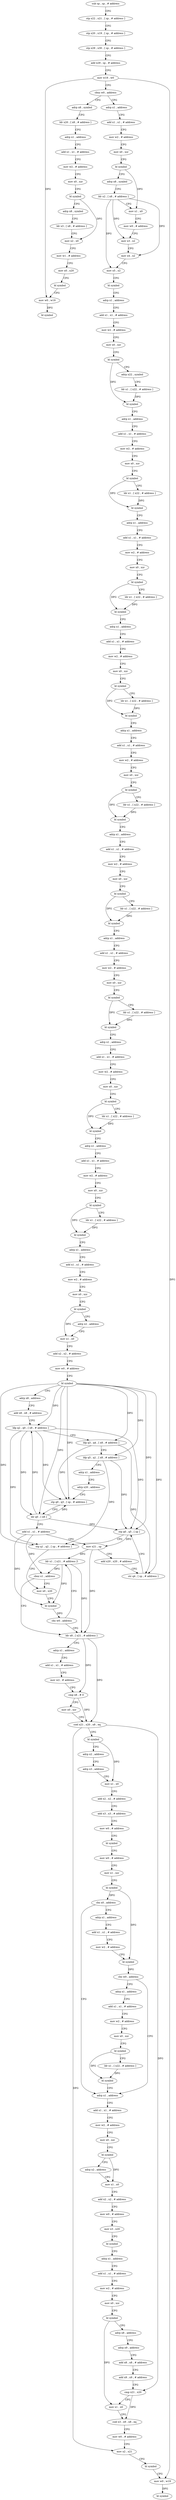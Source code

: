 digraph "func" {
"4201900" [label = "sub sp , sp , # address" ]
"4201904" [label = "stp x22 , x21 , [ sp , # address ]" ]
"4201908" [label = "stp x20 , x19 , [ sp , # address ]" ]
"4201912" [label = "stp x29 , x30 , [ sp , # address ]" ]
"4201916" [label = "add x29 , sp , # address" ]
"4201920" [label = "mov w19 , w0" ]
"4201924" [label = "cbnz w0 , address" ]
"4202592" [label = "adrp x8 , symbol" ]
"4201928" [label = "adrp x1 , address" ]
"4202596" [label = "ldr x20 , [ x8 , # address ]" ]
"4202600" [label = "adrp x1 , address" ]
"4202604" [label = "add x1 , x1 , # address" ]
"4202608" [label = "mov w2 , # address" ]
"4202612" [label = "mov x0 , xzr" ]
"4202616" [label = "bl symbol" ]
"4202620" [label = "adrp x8 , symbol" ]
"4202624" [label = "ldr x3 , [ x8 , # address ]" ]
"4202628" [label = "mov x2 , x0" ]
"4202632" [label = "mov w1 , # address" ]
"4202636" [label = "mov x0 , x20" ]
"4202640" [label = "bl symbol" ]
"4202644" [label = "mov w0 , w19" ]
"4202648" [label = "bl symbol" ]
"4201932" [label = "add x1 , x1 , # address" ]
"4201936" [label = "mov w2 , # address" ]
"4201940" [label = "mov x0 , xzr" ]
"4201944" [label = "bl symbol" ]
"4201948" [label = "adrp x8 , symbol" ]
"4201952" [label = "ldr x2 , [ x8 , # address ]" ]
"4201956" [label = "mov x1 , x0" ]
"4201960" [label = "mov w0 , # address" ]
"4201964" [label = "mov x3 , x2" ]
"4201968" [label = "mov x4 , x2" ]
"4201972" [label = "mov x5 , x2" ]
"4201976" [label = "bl symbol" ]
"4201980" [label = "adrp x1 , address" ]
"4201984" [label = "add x1 , x1 , # address" ]
"4201988" [label = "mov w2 , # address" ]
"4201992" [label = "mov x0 , xzr" ]
"4201996" [label = "bl symbol" ]
"4202000" [label = "adrp x22 , symbol" ]
"4202004" [label = "ldr x1 , [ x22 , # address ]" ]
"4202008" [label = "bl symbol" ]
"4202012" [label = "adrp x1 , address" ]
"4202016" [label = "add x1 , x1 , # address" ]
"4202020" [label = "mov w2 , # address" ]
"4202024" [label = "mov x0 , xzr" ]
"4202028" [label = "bl symbol" ]
"4202032" [label = "ldr x1 , [ x22 , # address ]" ]
"4202036" [label = "bl symbol" ]
"4202040" [label = "adrp x1 , address" ]
"4202044" [label = "add x1 , x1 , # address" ]
"4202048" [label = "mov w2 , # address" ]
"4202052" [label = "mov x0 , xzr" ]
"4202056" [label = "bl symbol" ]
"4202060" [label = "ldr x1 , [ x22 , # address ]" ]
"4202064" [label = "bl symbol" ]
"4202068" [label = "adrp x1 , address" ]
"4202072" [label = "add x1 , x1 , # address" ]
"4202076" [label = "mov w2 , # address" ]
"4202080" [label = "mov x0 , xzr" ]
"4202084" [label = "bl symbol" ]
"4202088" [label = "ldr x1 , [ x22 , # address ]" ]
"4202092" [label = "bl symbol" ]
"4202096" [label = "adrp x1 , address" ]
"4202100" [label = "add x1 , x1 , # address" ]
"4202104" [label = "mov w2 , # address" ]
"4202108" [label = "mov x0 , xzr" ]
"4202112" [label = "bl symbol" ]
"4202116" [label = "ldr x1 , [ x22 , # address ]" ]
"4202120" [label = "bl symbol" ]
"4202124" [label = "adrp x1 , address" ]
"4202128" [label = "add x1 , x1 , # address" ]
"4202132" [label = "mov w2 , # address" ]
"4202136" [label = "mov x0 , xzr" ]
"4202140" [label = "bl symbol" ]
"4202144" [label = "ldr x1 , [ x22 , # address ]" ]
"4202148" [label = "bl symbol" ]
"4202152" [label = "adrp x1 , address" ]
"4202156" [label = "add x1 , x1 , # address" ]
"4202160" [label = "mov w2 , # address" ]
"4202164" [label = "mov x0 , xzr" ]
"4202168" [label = "bl symbol" ]
"4202172" [label = "ldr x1 , [ x22 , # address ]" ]
"4202176" [label = "bl symbol" ]
"4202180" [label = "adrp x1 , address" ]
"4202184" [label = "add x1 , x1 , # address" ]
"4202188" [label = "mov w2 , # address" ]
"4202192" [label = "mov x0 , xzr" ]
"4202196" [label = "bl symbol" ]
"4202200" [label = "ldr x1 , [ x22 , # address ]" ]
"4202204" [label = "bl symbol" ]
"4202208" [label = "adrp x1 , address" ]
"4202212" [label = "add x1 , x1 , # address" ]
"4202216" [label = "mov w2 , # address" ]
"4202220" [label = "mov x0 , xzr" ]
"4202224" [label = "bl symbol" ]
"4202228" [label = "ldr x1 , [ x22 , # address ]" ]
"4202232" [label = "bl symbol" ]
"4202236" [label = "adrp x1 , address" ]
"4202240" [label = "add x1 , x1 , # address" ]
"4202244" [label = "mov w2 , # address" ]
"4202248" [label = "mov x0 , xzr" ]
"4202252" [label = "bl symbol" ]
"4202256" [label = "adrp x2 , address" ]
"4202260" [label = "mov x1 , x0" ]
"4202264" [label = "add x2 , x2 , # address" ]
"4202268" [label = "mov w0 , # address" ]
"4202272" [label = "bl symbol" ]
"4202276" [label = "adrp x8 , address" ]
"4202280" [label = "add x8 , x8 , # address" ]
"4202284" [label = "ldp q2 , q0 , [ x8 , # address ]" ]
"4202288" [label = "ldp q3 , q4 , [ x8 , # address ]" ]
"4202292" [label = "ldp q5 , q1 , [ x8 , # address ]" ]
"4202296" [label = "adrp x1 , address" ]
"4202300" [label = "adrp x20 , address" ]
"4202304" [label = "stp q0 , q3 , [ sp , # address ]" ]
"4202308" [label = "ldr q0 , [ x8 ]" ]
"4202312" [label = "add x1 , x1 , # address" ]
"4202316" [label = "mov x21 , sp" ]
"4202320" [label = "add x20 , x20 , # address" ]
"4202324" [label = "str q4 , [ sp , # address ]" ]
"4202328" [label = "stp q0 , q5 , [ sp ]" ]
"4202332" [label = "stp q1 , q2 , [ sp , # address ]" ]
"4202336" [label = "mov x0 , x20" ]
"4202356" [label = "ldr x8 , [ x21 , # address ]" ]
"4202360" [label = "adrp x1 , address" ]
"4202364" [label = "add x1 , x1 , # address" ]
"4202368" [label = "mov w2 , # address" ]
"4202372" [label = "cmp x8 , # 0" ]
"4202376" [label = "mov x0 , xzr" ]
"4202380" [label = "csel x21 , x20 , x8 , eq" ]
"4202384" [label = "bl symbol" ]
"4202388" [label = "adrp x2 , address" ]
"4202392" [label = "adrp x3 , address" ]
"4202396" [label = "mov x1 , x0" ]
"4202400" [label = "add x2 , x2 , # address" ]
"4202404" [label = "add x3 , x3 , # address" ]
"4202408" [label = "mov w0 , # address" ]
"4202412" [label = "bl symbol" ]
"4202416" [label = "mov w0 , # address" ]
"4202420" [label = "mov x1 , xzr" ]
"4202424" [label = "bl symbol" ]
"4202428" [label = "cbz x0 , address" ]
"4202480" [label = "adrp x1 , address" ]
"4202432" [label = "adrp x1 , address" ]
"4202348" [label = "ldr x1 , [ x21 , # address ]!" ]
"4202352" [label = "cbnz x1 , address" ]
"4202484" [label = "add x1 , x1 , # address" ]
"4202488" [label = "mov w2 , # address" ]
"4202492" [label = "mov x0 , xzr" ]
"4202496" [label = "bl symbol" ]
"4202500" [label = "adrp x2 , address" ]
"4202504" [label = "mov x1 , x0" ]
"4202508" [label = "add x2 , x2 , # address" ]
"4202512" [label = "mov w0 , # address" ]
"4202516" [label = "mov x3 , x20" ]
"4202520" [label = "bl symbol" ]
"4202524" [label = "adrp x1 , address" ]
"4202528" [label = "add x1 , x1 , # address" ]
"4202532" [label = "mov w2 , # address" ]
"4202536" [label = "mov x0 , xzr" ]
"4202540" [label = "bl symbol" ]
"4202544" [label = "adrp x8 , address" ]
"4202548" [label = "adrp x9 , address" ]
"4202552" [label = "add x8 , x8 , # address" ]
"4202556" [label = "add x9 , x9 , # address" ]
"4202560" [label = "cmp x21 , x20" ]
"4202564" [label = "mov x1 , x0" ]
"4202568" [label = "csel x3 , x9 , x8 , eq" ]
"4202572" [label = "mov w0 , # address" ]
"4202576" [label = "mov x2 , x21" ]
"4202580" [label = "bl symbol" ]
"4202584" [label = "mov w0 , w19" ]
"4202588" [label = "bl symbol" ]
"4202436" [label = "add x1 , x1 , # address" ]
"4202440" [label = "mov w2 , # address" ]
"4202444" [label = "bl symbol" ]
"4202448" [label = "cbz w0 , address" ]
"4202452" [label = "adrp x1 , address" ]
"4202340" [label = "bl symbol" ]
"4202344" [label = "cbz w0 , address" ]
"4202456" [label = "add x1 , x1 , # address" ]
"4202460" [label = "mov w2 , # address" ]
"4202464" [label = "mov x0 , xzr" ]
"4202468" [label = "bl symbol" ]
"4202472" [label = "ldr x1 , [ x22 , # address ]" ]
"4202476" [label = "bl symbol" ]
"4201900" -> "4201904" [ label = "CFG" ]
"4201904" -> "4201908" [ label = "CFG" ]
"4201908" -> "4201912" [ label = "CFG" ]
"4201912" -> "4201916" [ label = "CFG" ]
"4201916" -> "4201920" [ label = "CFG" ]
"4201920" -> "4201924" [ label = "CFG" ]
"4201920" -> "4202644" [ label = "DFG" ]
"4201920" -> "4202584" [ label = "DFG" ]
"4201924" -> "4202592" [ label = "CFG" ]
"4201924" -> "4201928" [ label = "CFG" ]
"4202592" -> "4202596" [ label = "CFG" ]
"4201928" -> "4201932" [ label = "CFG" ]
"4202596" -> "4202600" [ label = "CFG" ]
"4202600" -> "4202604" [ label = "CFG" ]
"4202604" -> "4202608" [ label = "CFG" ]
"4202608" -> "4202612" [ label = "CFG" ]
"4202612" -> "4202616" [ label = "CFG" ]
"4202616" -> "4202620" [ label = "CFG" ]
"4202616" -> "4202628" [ label = "DFG" ]
"4202620" -> "4202624" [ label = "CFG" ]
"4202624" -> "4202628" [ label = "CFG" ]
"4202628" -> "4202632" [ label = "CFG" ]
"4202632" -> "4202636" [ label = "CFG" ]
"4202636" -> "4202640" [ label = "CFG" ]
"4202640" -> "4202644" [ label = "CFG" ]
"4202644" -> "4202648" [ label = "DFG" ]
"4201932" -> "4201936" [ label = "CFG" ]
"4201936" -> "4201940" [ label = "CFG" ]
"4201940" -> "4201944" [ label = "CFG" ]
"4201944" -> "4201948" [ label = "CFG" ]
"4201944" -> "4201956" [ label = "DFG" ]
"4201948" -> "4201952" [ label = "CFG" ]
"4201952" -> "4201956" [ label = "CFG" ]
"4201952" -> "4201964" [ label = "DFG" ]
"4201952" -> "4201968" [ label = "DFG" ]
"4201952" -> "4201972" [ label = "DFG" ]
"4201956" -> "4201960" [ label = "CFG" ]
"4201960" -> "4201964" [ label = "CFG" ]
"4201964" -> "4201968" [ label = "CFG" ]
"4201968" -> "4201972" [ label = "CFG" ]
"4201972" -> "4201976" [ label = "CFG" ]
"4201976" -> "4201980" [ label = "CFG" ]
"4201980" -> "4201984" [ label = "CFG" ]
"4201984" -> "4201988" [ label = "CFG" ]
"4201988" -> "4201992" [ label = "CFG" ]
"4201992" -> "4201996" [ label = "CFG" ]
"4201996" -> "4202000" [ label = "CFG" ]
"4201996" -> "4202008" [ label = "DFG" ]
"4202000" -> "4202004" [ label = "CFG" ]
"4202004" -> "4202008" [ label = "DFG" ]
"4202008" -> "4202012" [ label = "CFG" ]
"4202012" -> "4202016" [ label = "CFG" ]
"4202016" -> "4202020" [ label = "CFG" ]
"4202020" -> "4202024" [ label = "CFG" ]
"4202024" -> "4202028" [ label = "CFG" ]
"4202028" -> "4202032" [ label = "CFG" ]
"4202028" -> "4202036" [ label = "DFG" ]
"4202032" -> "4202036" [ label = "DFG" ]
"4202036" -> "4202040" [ label = "CFG" ]
"4202040" -> "4202044" [ label = "CFG" ]
"4202044" -> "4202048" [ label = "CFG" ]
"4202048" -> "4202052" [ label = "CFG" ]
"4202052" -> "4202056" [ label = "CFG" ]
"4202056" -> "4202060" [ label = "CFG" ]
"4202056" -> "4202064" [ label = "DFG" ]
"4202060" -> "4202064" [ label = "DFG" ]
"4202064" -> "4202068" [ label = "CFG" ]
"4202068" -> "4202072" [ label = "CFG" ]
"4202072" -> "4202076" [ label = "CFG" ]
"4202076" -> "4202080" [ label = "CFG" ]
"4202080" -> "4202084" [ label = "CFG" ]
"4202084" -> "4202088" [ label = "CFG" ]
"4202084" -> "4202092" [ label = "DFG" ]
"4202088" -> "4202092" [ label = "DFG" ]
"4202092" -> "4202096" [ label = "CFG" ]
"4202096" -> "4202100" [ label = "CFG" ]
"4202100" -> "4202104" [ label = "CFG" ]
"4202104" -> "4202108" [ label = "CFG" ]
"4202108" -> "4202112" [ label = "CFG" ]
"4202112" -> "4202116" [ label = "CFG" ]
"4202112" -> "4202120" [ label = "DFG" ]
"4202116" -> "4202120" [ label = "DFG" ]
"4202120" -> "4202124" [ label = "CFG" ]
"4202124" -> "4202128" [ label = "CFG" ]
"4202128" -> "4202132" [ label = "CFG" ]
"4202132" -> "4202136" [ label = "CFG" ]
"4202136" -> "4202140" [ label = "CFG" ]
"4202140" -> "4202144" [ label = "CFG" ]
"4202140" -> "4202148" [ label = "DFG" ]
"4202144" -> "4202148" [ label = "DFG" ]
"4202148" -> "4202152" [ label = "CFG" ]
"4202152" -> "4202156" [ label = "CFG" ]
"4202156" -> "4202160" [ label = "CFG" ]
"4202160" -> "4202164" [ label = "CFG" ]
"4202164" -> "4202168" [ label = "CFG" ]
"4202168" -> "4202172" [ label = "CFG" ]
"4202168" -> "4202176" [ label = "DFG" ]
"4202172" -> "4202176" [ label = "DFG" ]
"4202176" -> "4202180" [ label = "CFG" ]
"4202180" -> "4202184" [ label = "CFG" ]
"4202184" -> "4202188" [ label = "CFG" ]
"4202188" -> "4202192" [ label = "CFG" ]
"4202192" -> "4202196" [ label = "CFG" ]
"4202196" -> "4202200" [ label = "CFG" ]
"4202196" -> "4202204" [ label = "DFG" ]
"4202200" -> "4202204" [ label = "DFG" ]
"4202204" -> "4202208" [ label = "CFG" ]
"4202208" -> "4202212" [ label = "CFG" ]
"4202212" -> "4202216" [ label = "CFG" ]
"4202216" -> "4202220" [ label = "CFG" ]
"4202220" -> "4202224" [ label = "CFG" ]
"4202224" -> "4202228" [ label = "CFG" ]
"4202224" -> "4202232" [ label = "DFG" ]
"4202228" -> "4202232" [ label = "DFG" ]
"4202232" -> "4202236" [ label = "CFG" ]
"4202236" -> "4202240" [ label = "CFG" ]
"4202240" -> "4202244" [ label = "CFG" ]
"4202244" -> "4202248" [ label = "CFG" ]
"4202248" -> "4202252" [ label = "CFG" ]
"4202252" -> "4202256" [ label = "CFG" ]
"4202252" -> "4202260" [ label = "DFG" ]
"4202256" -> "4202260" [ label = "CFG" ]
"4202260" -> "4202264" [ label = "CFG" ]
"4202264" -> "4202268" [ label = "CFG" ]
"4202268" -> "4202272" [ label = "CFG" ]
"4202272" -> "4202276" [ label = "CFG" ]
"4202272" -> "4202284" [ label = "DFG" ]
"4202272" -> "4202304" [ label = "DFG" ]
"4202272" -> "4202308" [ label = "DFG" ]
"4202272" -> "4202328" [ label = "DFG" ]
"4202272" -> "4202292" [ label = "DFG" ]
"4202272" -> "4202332" [ label = "DFG" ]
"4202272" -> "4202288" [ label = "DFG" ]
"4202272" -> "4202324" [ label = "DFG" ]
"4202276" -> "4202280" [ label = "CFG" ]
"4202280" -> "4202284" [ label = "CFG" ]
"4202284" -> "4202288" [ label = "CFG" ]
"4202284" -> "4202304" [ label = "DFG" ]
"4202284" -> "4202308" [ label = "DFG" ]
"4202284" -> "4202328" [ label = "DFG" ]
"4202284" -> "4202332" [ label = "DFG" ]
"4202288" -> "4202292" [ label = "CFG" ]
"4202288" -> "4202304" [ label = "DFG" ]
"4202288" -> "4202324" [ label = "DFG" ]
"4202292" -> "4202296" [ label = "CFG" ]
"4202292" -> "4202328" [ label = "DFG" ]
"4202292" -> "4202332" [ label = "DFG" ]
"4202296" -> "4202300" [ label = "CFG" ]
"4202300" -> "4202304" [ label = "CFG" ]
"4202304" -> "4202308" [ label = "CFG" ]
"4202308" -> "4202312" [ label = "CFG" ]
"4202308" -> "4202284" [ label = "DFG" ]
"4202308" -> "4202304" [ label = "DFG" ]
"4202308" -> "4202328" [ label = "DFG" ]
"4202312" -> "4202316" [ label = "CFG" ]
"4202312" -> "4202340" [ label = "DFG" ]
"4202312" -> "4202352" [ label = "DFG" ]
"4202316" -> "4202320" [ label = "CFG" ]
"4202316" -> "4202356" [ label = "DFG" ]
"4202316" -> "4202348" [ label = "DFG" ]
"4202320" -> "4202324" [ label = "CFG" ]
"4202324" -> "4202328" [ label = "CFG" ]
"4202328" -> "4202332" [ label = "CFG" ]
"4202328" -> "4202316" [ label = "DFG" ]
"4202332" -> "4202336" [ label = "CFG" ]
"4202336" -> "4202340" [ label = "CFG" ]
"4202356" -> "4202360" [ label = "CFG" ]
"4202356" -> "4202372" [ label = "DFG" ]
"4202356" -> "4202380" [ label = "DFG" ]
"4202360" -> "4202364" [ label = "CFG" ]
"4202364" -> "4202368" [ label = "CFG" ]
"4202368" -> "4202372" [ label = "CFG" ]
"4202372" -> "4202376" [ label = "CFG" ]
"4202372" -> "4202380" [ label = "DFG" ]
"4202376" -> "4202380" [ label = "CFG" ]
"4202380" -> "4202384" [ label = "CFG" ]
"4202380" -> "4202560" [ label = "DFG" ]
"4202380" -> "4202576" [ label = "DFG" ]
"4202384" -> "4202388" [ label = "CFG" ]
"4202384" -> "4202396" [ label = "DFG" ]
"4202388" -> "4202392" [ label = "CFG" ]
"4202392" -> "4202396" [ label = "CFG" ]
"4202396" -> "4202400" [ label = "CFG" ]
"4202400" -> "4202404" [ label = "CFG" ]
"4202404" -> "4202408" [ label = "CFG" ]
"4202408" -> "4202412" [ label = "CFG" ]
"4202412" -> "4202416" [ label = "CFG" ]
"4202416" -> "4202420" [ label = "CFG" ]
"4202420" -> "4202424" [ label = "CFG" ]
"4202424" -> "4202428" [ label = "DFG" ]
"4202424" -> "4202444" [ label = "DFG" ]
"4202428" -> "4202480" [ label = "CFG" ]
"4202428" -> "4202432" [ label = "CFG" ]
"4202480" -> "4202484" [ label = "CFG" ]
"4202432" -> "4202436" [ label = "CFG" ]
"4202348" -> "4202352" [ label = "DFG" ]
"4202348" -> "4202340" [ label = "DFG" ]
"4202348" -> "4202356" [ label = "DFG" ]
"4202352" -> "4202336" [ label = "CFG" ]
"4202352" -> "4202356" [ label = "CFG" ]
"4202484" -> "4202488" [ label = "CFG" ]
"4202488" -> "4202492" [ label = "CFG" ]
"4202492" -> "4202496" [ label = "CFG" ]
"4202496" -> "4202500" [ label = "CFG" ]
"4202496" -> "4202504" [ label = "DFG" ]
"4202500" -> "4202504" [ label = "CFG" ]
"4202504" -> "4202508" [ label = "CFG" ]
"4202508" -> "4202512" [ label = "CFG" ]
"4202512" -> "4202516" [ label = "CFG" ]
"4202516" -> "4202520" [ label = "CFG" ]
"4202520" -> "4202524" [ label = "CFG" ]
"4202524" -> "4202528" [ label = "CFG" ]
"4202528" -> "4202532" [ label = "CFG" ]
"4202532" -> "4202536" [ label = "CFG" ]
"4202536" -> "4202540" [ label = "CFG" ]
"4202540" -> "4202544" [ label = "CFG" ]
"4202540" -> "4202564" [ label = "DFG" ]
"4202544" -> "4202548" [ label = "CFG" ]
"4202548" -> "4202552" [ label = "CFG" ]
"4202552" -> "4202556" [ label = "CFG" ]
"4202556" -> "4202560" [ label = "CFG" ]
"4202560" -> "4202564" [ label = "CFG" ]
"4202560" -> "4202568" [ label = "DFG" ]
"4202564" -> "4202568" [ label = "CFG" ]
"4202568" -> "4202572" [ label = "CFG" ]
"4202572" -> "4202576" [ label = "CFG" ]
"4202576" -> "4202580" [ label = "CFG" ]
"4202580" -> "4202584" [ label = "CFG" ]
"4202584" -> "4202588" [ label = "DFG" ]
"4202436" -> "4202440" [ label = "CFG" ]
"4202440" -> "4202444" [ label = "CFG" ]
"4202444" -> "4202448" [ label = "DFG" ]
"4202448" -> "4202480" [ label = "CFG" ]
"4202448" -> "4202452" [ label = "CFG" ]
"4202452" -> "4202456" [ label = "CFG" ]
"4202340" -> "4202344" [ label = "DFG" ]
"4202344" -> "4202356" [ label = "CFG" ]
"4202344" -> "4202348" [ label = "CFG" ]
"4202456" -> "4202460" [ label = "CFG" ]
"4202460" -> "4202464" [ label = "CFG" ]
"4202464" -> "4202468" [ label = "CFG" ]
"4202468" -> "4202472" [ label = "CFG" ]
"4202468" -> "4202476" [ label = "DFG" ]
"4202472" -> "4202476" [ label = "DFG" ]
"4202476" -> "4202480" [ label = "CFG" ]
}
